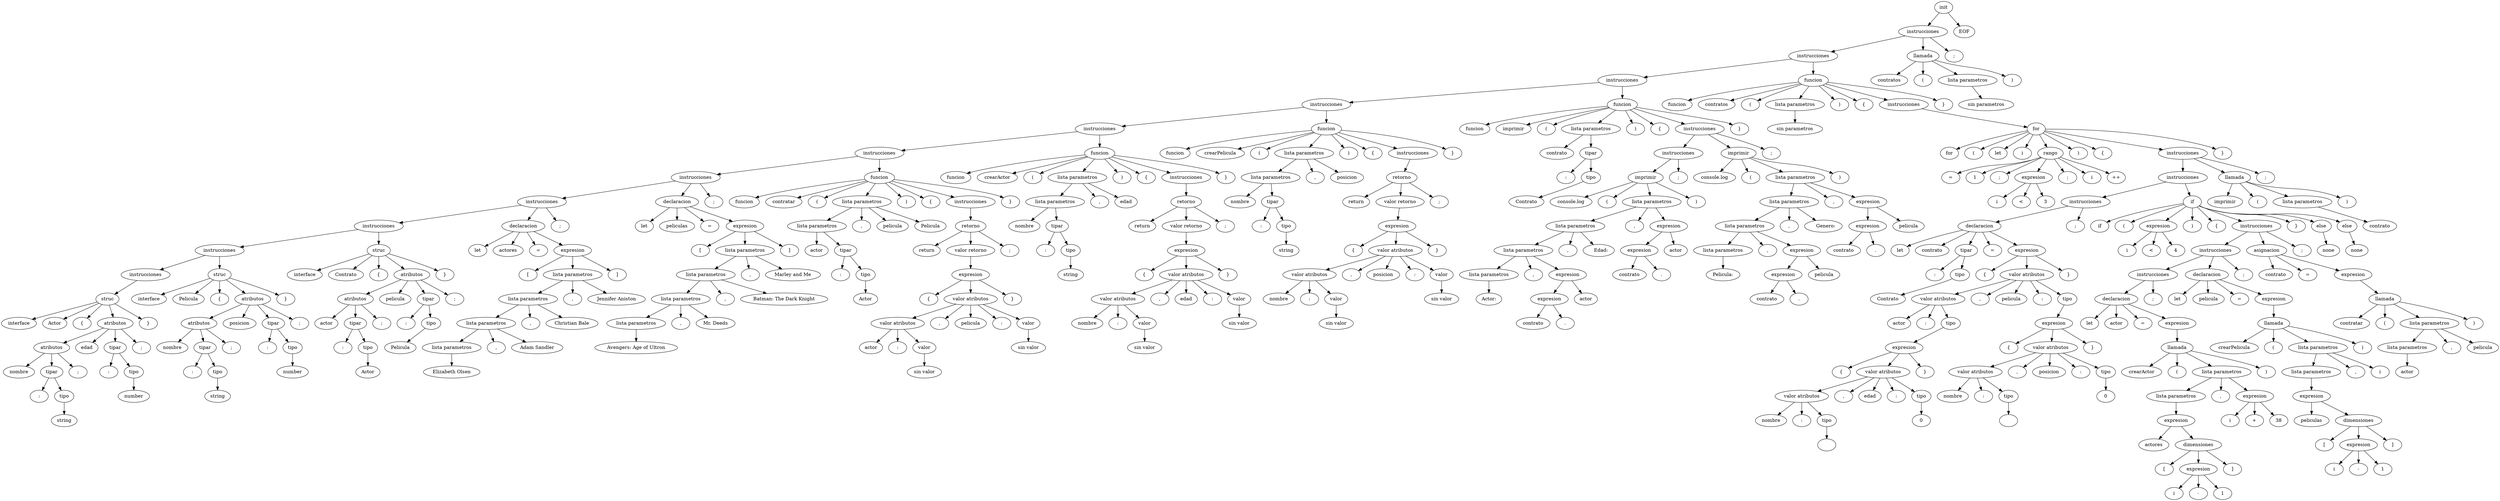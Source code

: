 digraph G {
n0[label="init"];
n1[label="instrucciones"];
n0->n1
n2[label="instrucciones"];
n1->n2
n3[label="instrucciones"];
n2->n3
n4[label="instrucciones"];
n3->n4
n5[label="instrucciones"];
n4->n5
n6[label="instrucciones"];
n5->n6
n7[label="instrucciones"];
n6->n7
n8[label="instrucciones"];
n7->n8
n9[label="instrucciones"];
n8->n9
n10[label="instrucciones"];
n9->n10
n11[label="instrucciones"];
n10->n11
n12[label="struc"];
n11->n12
n13[label="interface"];
n12->n13
n14[label="Actor"];
n12->n14
n15[label="{"];
n12->n15
n16[label="atributos"];
n12->n16
n17[label="atributos"];
n16->n17
n18[label="nombre"];
n17->n18
n19[label="tipar"];
n17->n19
n20[label=":"];
n19->n20
n21[label="tipo"];
n19->n21
n22[label="string"];
n21->n22
n23[label=";"];
n17->n23
n24[label="edad"];
n16->n24
n25[label="tipar"];
n16->n25
n26[label=":"];
n25->n26
n27[label="tipo"];
n25->n27
n28[label="number"];
n27->n28
n29[label=";"];
n16->n29
n30[label="}"];
n12->n30
n31[label="struc"];
n10->n31
n32[label="interface"];
n31->n32
n33[label="Pelicula"];
n31->n33
n34[label="{"];
n31->n34
n35[label="atributos"];
n31->n35
n36[label="atributos"];
n35->n36
n37[label="nombre"];
n36->n37
n38[label="tipar"];
n36->n38
n39[label=":"];
n38->n39
n40[label="tipo"];
n38->n40
n41[label="string"];
n40->n41
n42[label=";"];
n36->n42
n43[label="posicion"];
n35->n43
n44[label="tipar"];
n35->n44
n45[label=":"];
n44->n45
n46[label="tipo"];
n44->n46
n47[label="number"];
n46->n47
n48[label=";"];
n35->n48
n49[label="}"];
n31->n49
n50[label="struc"];
n9->n50
n51[label="interface"];
n50->n51
n52[label="Contrato"];
n50->n52
n53[label="{"];
n50->n53
n54[label="atributos"];
n50->n54
n55[label="atributos"];
n54->n55
n56[label="actor"];
n55->n56
n57[label="tipar"];
n55->n57
n58[label=":"];
n57->n58
n59[label="tipo"];
n57->n59
n60[label="Actor"];
n59->n60
n61[label=";"];
n55->n61
n62[label="pelicula"];
n54->n62
n63[label="tipar"];
n54->n63
n64[label=":"];
n63->n64
n65[label="tipo"];
n63->n65
n66[label="Pelicula"];
n65->n66
n67[label=";"];
n54->n67
n68[label="}"];
n50->n68
n69[label="declaracion"];
n8->n69
n70[label="let"];
n69->n70
n71[label="actores"];
n69->n71
n72[label="="];
n69->n72
n73[label="expresion"];
n69->n73
n74[label="["];
n73->n74
n75[label="lista parametros"];
n73->n75
n76[label="lista parametros"];
n75->n76
n77[label="lista parametros"];
n76->n77
n78[label="lista parametros"];
n77->n78
n79[label="Elizabeth Olsen"];
n78->n79
n80[label=","];
n77->n80
n81[label="Adam Sandler"];
n77->n81
n82[label=","];
n76->n82
n83[label="Christian Bale"];
n76->n83
n84[label=","];
n75->n84
n85[label="Jennifer Aniston"];
n75->n85
n86[label="]"];
n73->n86
n87[label=";"];
n8->n87
n88[label="declaracion"];
n7->n88
n89[label="let"];
n88->n89
n90[label="peliculas"];
n88->n90
n91[label="="];
n88->n91
n92[label="expresion"];
n88->n92
n93[label="["];
n92->n93
n94[label="lista parametros"];
n92->n94
n95[label="lista parametros"];
n94->n95
n96[label="lista parametros"];
n95->n96
n97[label="lista parametros"];
n96->n97
n98[label="Avengers: Age of Ultron"];
n97->n98
n99[label=","];
n96->n99
n100[label="Mr. Deeds"];
n96->n100
n101[label=","];
n95->n101
n102[label="Batman: The Dark Knight"];
n95->n102
n103[label=","];
n94->n103
n104[label="Marley and Me"];
n94->n104
n105[label="]"];
n92->n105
n106[label=";"];
n7->n106
n107[label="funcion"];
n6->n107
n108[label="funcion"];
n107->n108
n109[label="contratar"];
n107->n109
n110[label="("];
n107->n110
n111[label="lista parametros"];
n107->n111
n112[label="lista parametros"];
n111->n112
n113[label="actor"];
n112->n113
n114[label="tipar"];
n112->n114
n115[label=":"];
n114->n115
n116[label="tipo"];
n114->n116
n117[label="Actor"];
n116->n117
n118[label=","];
n111->n118
n119[label="pelicula"];
n111->n119
n120[label="Pelicula"];
n111->n120
n121[label=")"];
n107->n121
n122[label="{"];
n107->n122
n123[label="instrucciones"];
n107->n123
n124[label="retorno"];
n123->n124
n125[label="return"];
n124->n125
n126[label="valor retorno"];
n124->n126
n127[label="expresion"];
n126->n127
n128[label="{"];
n127->n128
n129[label="valor atributos"];
n127->n129
n130[label="valor atributos"];
n129->n130
n131[label="actor"];
n130->n131
n132[label=":"];
n130->n132
n133[label="valor"];
n130->n133
n134[label="sin valor"];
n133->n134
n135[label=","];
n129->n135
n136[label="pelicula"];
n129->n136
n137[label=":"];
n129->n137
n138[label="valor"];
n129->n138
n139[label="sin valor"];
n138->n139
n140[label="}"];
n127->n140
n141[label=";"];
n124->n141
n142[label="}"];
n107->n142
n143[label="funcion"];
n5->n143
n144[label="funcion"];
n143->n144
n145[label="crearActor"];
n143->n145
n146[label="("];
n143->n146
n147[label="lista parametros"];
n143->n147
n148[label="lista parametros"];
n147->n148
n149[label="nombre"];
n148->n149
n150[label="tipar"];
n148->n150
n151[label=":"];
n150->n151
n152[label="tipo"];
n150->n152
n153[label="string"];
n152->n153
n154[label=","];
n147->n154
n155[label="edad"];
n147->n155
n156[label=")"];
n143->n156
n157[label="{"];
n143->n157
n158[label="instrucciones"];
n143->n158
n159[label="retorno"];
n158->n159
n160[label="return"];
n159->n160
n161[label="valor retorno"];
n159->n161
n162[label="expresion"];
n161->n162
n163[label="{"];
n162->n163
n164[label="valor atributos"];
n162->n164
n165[label="valor atributos"];
n164->n165
n166[label="nombre"];
n165->n166
n167[label=":"];
n165->n167
n168[label="valor"];
n165->n168
n169[label="sin valor"];
n168->n169
n170[label=","];
n164->n170
n171[label="edad"];
n164->n171
n172[label=":"];
n164->n172
n173[label="valor"];
n164->n173
n174[label="sin valor"];
n173->n174
n175[label="}"];
n162->n175
n176[label=";"];
n159->n176
n177[label="}"];
n143->n177
n178[label="funcion"];
n4->n178
n179[label="funcion"];
n178->n179
n180[label="crearPelicula"];
n178->n180
n181[label="("];
n178->n181
n182[label="lista parametros"];
n178->n182
n183[label="lista parametros"];
n182->n183
n184[label="nombre"];
n183->n184
n185[label="tipar"];
n183->n185
n186[label=":"];
n185->n186
n187[label="tipo"];
n185->n187
n188[label="string"];
n187->n188
n189[label=","];
n182->n189
n190[label="posicion"];
n182->n190
n191[label=")"];
n178->n191
n192[label="{"];
n178->n192
n193[label="instrucciones"];
n178->n193
n194[label="retorno"];
n193->n194
n195[label="return"];
n194->n195
n196[label="valor retorno"];
n194->n196
n197[label="expresion"];
n196->n197
n198[label="{"];
n197->n198
n199[label="valor atributos"];
n197->n199
n200[label="valor atributos"];
n199->n200
n201[label="nombre"];
n200->n201
n202[label=":"];
n200->n202
n203[label="valor"];
n200->n203
n204[label="sin valor"];
n203->n204
n205[label=","];
n199->n205
n206[label="posicion"];
n199->n206
n207[label=":"];
n199->n207
n208[label="valor"];
n199->n208
n209[label="sin valor"];
n208->n209
n210[label="}"];
n197->n210
n211[label=";"];
n194->n211
n212[label="}"];
n178->n212
n213[label="funcion"];
n3->n213
n214[label="funcion"];
n213->n214
n215[label="imprimir"];
n213->n215
n216[label="("];
n213->n216
n217[label="lista parametros"];
n213->n217
n218[label="contrato"];
n217->n218
n219[label="tipar"];
n217->n219
n220[label=":"];
n219->n220
n221[label="tipo"];
n219->n221
n222[label="Contrato"];
n221->n222
n223[label=")"];
n213->n223
n224[label="{"];
n213->n224
n225[label="instrucciones"];
n213->n225
n226[label="instrucciones"];
n225->n226
n227[label="imprimir"];
n226->n227
n228[label="console.log"];
n227->n228
n229[label="("];
n227->n229
n230[label="lista parametros"];
n227->n230
n231[label="lista parametros"];
n230->n231
n232[label="lista parametros"];
n231->n232
n233[label="lista parametros"];
n232->n233
n234[label="Actor:"];
n233->n234
n235[label=","];
n232->n235
n236[label="expresion"];
n232->n236
n237[label="expresion"];
n236->n237
n238[label="contrato"];
n237->n238
n239[label="."];
n237->n239
n240[label="actor"];
n236->n240
n241[label=","];
n231->n241
n242[label="   Edad:"];
n231->n242
n243[label=","];
n230->n243
n244[label="expresion"];
n230->n244
n245[label="expresion"];
n244->n245
n246[label="contrato"];
n245->n246
n247[label="."];
n245->n247
n248[label="actor"];
n244->n248
n249[label=")"];
n227->n249
n250[label=";"];
n226->n250
n251[label="imprimir"];
n225->n251
n252[label="console.log"];
n251->n252
n253[label="("];
n251->n253
n254[label="lista parametros"];
n251->n254
n255[label="lista parametros"];
n254->n255
n256[label="lista parametros"];
n255->n256
n257[label="lista parametros"];
n256->n257
n258[label="Pelicula:"];
n257->n258
n259[label=","];
n256->n259
n260[label="expresion"];
n256->n260
n261[label="expresion"];
n260->n261
n262[label="contrato"];
n261->n262
n263[label="."];
n261->n263
n264[label="pelicula"];
n260->n264
n265[label=","];
n255->n265
n266[label="   Genero:"];
n255->n266
n267[label=","];
n254->n267
n268[label="expresion"];
n254->n268
n269[label="expresion"];
n268->n269
n270[label="contrato"];
n269->n270
n271[label="."];
n269->n271
n272[label="pelicula"];
n268->n272
n273[label=")"];
n251->n273
n274[label=";"];
n225->n274
n275[label="}"];
n213->n275
n276[label="funcion"];
n2->n276
n277[label="funcion"];
n276->n277
n278[label="contratos"];
n276->n278
n279[label="("];
n276->n279
n280[label="lista parametros"];
n276->n280
n281[label="sin parametros"];
n280->n281
n282[label=")"];
n276->n282
n283[label="{"];
n276->n283
n284[label="instrucciones"];
n276->n284
n285[label="for"];
n284->n285
n286[label="for"];
n285->n286
n287[label="("];
n285->n287
n288[label="let"];
n285->n288
n289[label="i"];
n285->n289
n290[label="rango"];
n285->n290
n291[label="="];
n290->n291
n292[label="1"];
n290->n292
n293[label=";"];
n290->n293
n294[label="expresion"];
n290->n294
n295[label="i"];
n294->n295
n296[label="<"];
n294->n296
n297[label="3"];
n294->n297
n298[label=";"];
n290->n298
n299[label="i"];
n290->n299
n300[label="++"];
n290->n300
n301[label=")"];
n285->n301
n302[label="{"];
n285->n302
n303[label="instrucciones"];
n285->n303
n304[label="instrucciones"];
n303->n304
n305[label="instrucciones"];
n304->n305
n306[label="declaracion"];
n305->n306
n307[label="let"];
n306->n307
n308[label="contrato"];
n306->n308
n309[label="tipar"];
n306->n309
n310[label=":"];
n309->n310
n311[label="tipo"];
n309->n311
n312[label="Contrato"];
n311->n312
n313[label="="];
n306->n313
n314[label="expresion"];
n306->n314
n315[label="{"];
n314->n315
n316[label="valor atributos"];
n314->n316
n317[label="valor atributos"];
n316->n317
n318[label="actor"];
n317->n318
n319[label=":"];
n317->n319
n320[label="tipo"];
n317->n320
n321[label="expresion"];
n320->n321
n322[label="{"];
n321->n322
n323[label="valor atributos"];
n321->n323
n324[label="valor atributos"];
n323->n324
n325[label="nombre"];
n324->n325
n326[label=":"];
n324->n326
n327[label="tipo"];
n324->n327
n328[label=""];
n327->n328
n329[label=","];
n323->n329
n330[label="edad"];
n323->n330
n331[label=":"];
n323->n331
n332[label="tipo"];
n323->n332
n333[label="0"];
n332->n333
n334[label="}"];
n321->n334
n335[label=","];
n316->n335
n336[label="pelicula"];
n316->n336
n337[label=":"];
n316->n337
n338[label="tipo"];
n316->n338
n339[label="expresion"];
n338->n339
n340[label="{"];
n339->n340
n341[label="valor atributos"];
n339->n341
n342[label="valor atributos"];
n341->n342
n343[label="nombre"];
n342->n343
n344[label=":"];
n342->n344
n345[label="tipo"];
n342->n345
n346[label=""];
n345->n346
n347[label=","];
n341->n347
n348[label="posicion"];
n341->n348
n349[label=":"];
n341->n349
n350[label="tipo"];
n341->n350
n351[label="0"];
n350->n351
n352[label="}"];
n339->n352
n353[label="}"];
n314->n353
n354[label=";"];
n305->n354
n355[label="if"];
n304->n355
n356[label="if"];
n355->n356
n357[label="("];
n355->n357
n358[label="expresion"];
n355->n358
n359[label="i"];
n358->n359
n360[label="<"];
n358->n360
n361[label="4"];
n358->n361
n362[label=")"];
n355->n362
n363[label="{"];
n355->n363
n364[label="instrucciones"];
n355->n364
n365[label="instrucciones"];
n364->n365
n366[label="instrucciones"];
n365->n366
n367[label="declaracion"];
n366->n367
n368[label="let"];
n367->n368
n369[label="actor"];
n367->n369
n370[label="="];
n367->n370
n371[label="expresion"];
n367->n371
n372[label="llamada"];
n371->n372
n373[label="crearActor"];
n372->n373
n374[label="("];
n372->n374
n375[label="lista parametros"];
n372->n375
n376[label="lista parametros"];
n375->n376
n377[label="expresion"];
n376->n377
n378[label="actores"];
n377->n378
n379[label="dimensiones"];
n377->n379
n380[label="["];
n379->n380
n381[label="expresion"];
n379->n381
n382[label="i"];
n381->n382
n383[label="-"];
n381->n383
n384[label="1"];
n381->n384
n385[label="]"];
n379->n385
n386[label=","];
n375->n386
n387[label="expresion"];
n375->n387
n388[label="i"];
n387->n388
n389[label="+"];
n387->n389
n390[label="38"];
n387->n390
n391[label=")"];
n372->n391
n392[label=";"];
n366->n392
n393[label="declaracion"];
n365->n393
n394[label="let"];
n393->n394
n395[label="pelicula"];
n393->n395
n396[label="="];
n393->n396
n397[label="expresion"];
n393->n397
n398[label="llamada"];
n397->n398
n399[label="crearPelicula"];
n398->n399
n400[label="("];
n398->n400
n401[label="lista parametros"];
n398->n401
n402[label="lista parametros"];
n401->n402
n403[label="expresion"];
n402->n403
n404[label="peliculas"];
n403->n404
n405[label="dimensiones"];
n403->n405
n406[label="["];
n405->n406
n407[label="expresion"];
n405->n407
n408[label="i"];
n407->n408
n409[label="-"];
n407->n409
n410[label="1"];
n407->n410
n411[label="]"];
n405->n411
n412[label=","];
n401->n412
n413[label="i"];
n401->n413
n414[label=")"];
n398->n414
n415[label=";"];
n365->n415
n416[label="asignacion"];
n364->n416
n417[label="contrato"];
n416->n417
n418[label="="];
n416->n418
n419[label="expresion"];
n416->n419
n420[label="llamada"];
n419->n420
n421[label="contratar"];
n420->n421
n422[label="("];
n420->n422
n423[label="lista parametros"];
n420->n423
n424[label="lista parametros"];
n423->n424
n425[label="actor"];
n424->n425
n426[label=","];
n423->n426
n427[label="pelicula"];
n423->n427
n428[label=")"];
n420->n428
n429[label=";"];
n364->n429
n430[label="}"];
n355->n430
n431[label="else"];
n355->n431
n432[label="none"];
n431->n432
n433[label="else"];
n355->n433
n434[label="none"];
n433->n434
n435[label="llamada"];
n303->n435
n436[label="imprimir"];
n435->n436
n437[label="("];
n435->n437
n438[label="lista parametros"];
n435->n438
n439[label="contrato"];
n438->n439
n440[label=")"];
n435->n440
n441[label=";"];
n303->n441
n442[label="}"];
n285->n442
n443[label="}"];
n276->n443
n444[label="llamada"];
n1->n444
n445[label="contratos"];
n444->n445
n446[label="("];
n444->n446
n447[label="lista parametros"];
n444->n447
n448[label="sin parametros"];
n447->n448
n449[label=")"];
n444->n449
n450[label=";"];
n1->n450
n451[label="EOF"];
n0->n451
}